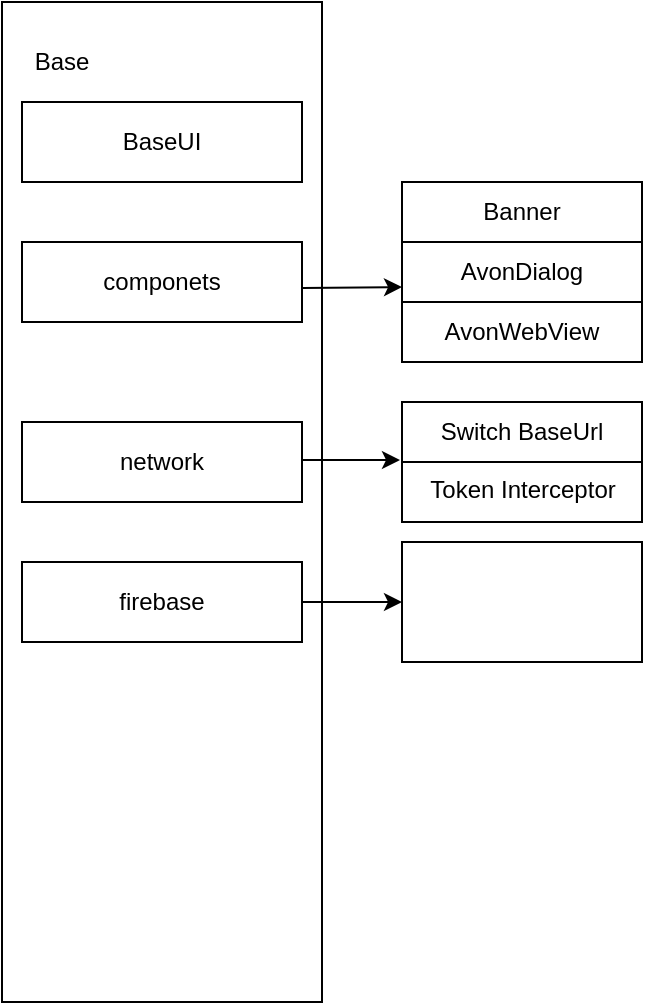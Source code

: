 <mxfile version="14.0.3" type="github">
  <diagram id="4HwvLczh9sj1ICOomC-G" name="Page-1">
    <mxGraphModel dx="1029" dy="1717" grid="1" gridSize="10" guides="1" tooltips="1" connect="1" arrows="1" fold="1" page="1" pageScale="1" pageWidth="827" pageHeight="1169" math="0" shadow="0">
      <root>
        <mxCell id="0" />
        <mxCell id="1" parent="0" />
        <mxCell id="UJhaEMTks4X15ywETsPg-1" value="" style="rounded=0;whiteSpace=wrap;html=1;" vertex="1" parent="1">
          <mxGeometry x="640" y="-260" width="160" height="500" as="geometry" />
        </mxCell>
        <mxCell id="UJhaEMTks4X15ywETsPg-2" value="BaseUI" style="rounded=0;whiteSpace=wrap;html=1;" vertex="1" parent="1">
          <mxGeometry x="650" y="-210" width="140" height="40" as="geometry" />
        </mxCell>
        <mxCell id="UJhaEMTks4X15ywETsPg-3" value="Base" style="text;html=1;strokeColor=none;fillColor=none;align=center;verticalAlign=middle;whiteSpace=wrap;rounded=0;" vertex="1" parent="1">
          <mxGeometry x="650" y="-240" width="40" height="20" as="geometry" />
        </mxCell>
        <mxCell id="UJhaEMTks4X15ywETsPg-4" value="" style="rounded=0;whiteSpace=wrap;html=1;" vertex="1" parent="1">
          <mxGeometry x="650" y="-140" width="140" height="40" as="geometry" />
        </mxCell>
        <mxCell id="UJhaEMTks4X15ywETsPg-5" value="componets" style="text;html=1;strokeColor=none;fillColor=none;align=center;verticalAlign=middle;whiteSpace=wrap;rounded=0;" vertex="1" parent="1">
          <mxGeometry x="700" y="-130" width="40" height="20" as="geometry" />
        </mxCell>
        <mxCell id="UJhaEMTks4X15ywETsPg-7" value="" style="rounded=0;whiteSpace=wrap;html=1;" vertex="1" parent="1">
          <mxGeometry x="840" y="-160" width="120" height="80" as="geometry" />
        </mxCell>
        <mxCell id="UJhaEMTks4X15ywETsPg-8" value="Banner" style="rounded=0;whiteSpace=wrap;html=1;" vertex="1" parent="1">
          <mxGeometry x="840" y="-170" width="120" height="30" as="geometry" />
        </mxCell>
        <mxCell id="UJhaEMTks4X15ywETsPg-9" value="AvonDialog" style="rounded=0;whiteSpace=wrap;html=1;" vertex="1" parent="1">
          <mxGeometry x="840" y="-140" width="120" height="30" as="geometry" />
        </mxCell>
        <mxCell id="UJhaEMTks4X15ywETsPg-10" value="AvonWebView" style="rounded=0;whiteSpace=wrap;html=1;" vertex="1" parent="1">
          <mxGeometry x="840" y="-110" width="120" height="30" as="geometry" />
        </mxCell>
        <mxCell id="UJhaEMTks4X15ywETsPg-13" value="network" style="rounded=0;whiteSpace=wrap;html=1;" vertex="1" parent="1">
          <mxGeometry x="650" y="-50" width="140" height="40" as="geometry" />
        </mxCell>
        <mxCell id="UJhaEMTks4X15ywETsPg-15" value="" style="rounded=0;whiteSpace=wrap;html=1;" vertex="1" parent="1">
          <mxGeometry x="840" y="-60" width="120" height="60" as="geometry" />
        </mxCell>
        <mxCell id="UJhaEMTks4X15ywETsPg-17" value="&lt;span&gt;Token Interceptor&lt;/span&gt;" style="verticalLabelPosition=bottom;verticalAlign=top;html=1;shape=mxgraph.basic.rect;fillColor2=none;strokeWidth=1;size=20;indent=5;" vertex="1" parent="1">
          <mxGeometry x="840" y="-60" width="120" height="30" as="geometry" />
        </mxCell>
        <mxCell id="UJhaEMTks4X15ywETsPg-18" value="Switch BaseUrl" style="text;html=1;strokeColor=none;fillColor=none;align=center;verticalAlign=middle;whiteSpace=wrap;rounded=0;" vertex="1" parent="1">
          <mxGeometry x="855" y="-55" width="90" height="20" as="geometry" />
        </mxCell>
        <mxCell id="UJhaEMTks4X15ywETsPg-20" value="firebase" style="rounded=0;whiteSpace=wrap;html=1;" vertex="1" parent="1">
          <mxGeometry x="650" y="20" width="140" height="40" as="geometry" />
        </mxCell>
        <mxCell id="UJhaEMTks4X15ywETsPg-21" value="" style="endArrow=classic;html=1;" edge="1" parent="1">
          <mxGeometry width="50" height="50" relative="1" as="geometry">
            <mxPoint x="790" y="40" as="sourcePoint" />
            <mxPoint x="840" y="40" as="targetPoint" />
          </mxGeometry>
        </mxCell>
        <mxCell id="UJhaEMTks4X15ywETsPg-23" value="" style="rounded=0;whiteSpace=wrap;html=1;" vertex="1" parent="1">
          <mxGeometry x="840" y="10" width="120" height="60" as="geometry" />
        </mxCell>
        <mxCell id="UJhaEMTks4X15ywETsPg-24" value="" style="endArrow=classic;html=1;" edge="1" parent="1">
          <mxGeometry width="50" height="50" relative="1" as="geometry">
            <mxPoint x="790" y="-31" as="sourcePoint" />
            <mxPoint x="839" y="-31" as="targetPoint" />
          </mxGeometry>
        </mxCell>
        <mxCell id="UJhaEMTks4X15ywETsPg-30" value="" style="endArrow=classic;html=1;entryX=0;entryY=0.75;entryDx=0;entryDy=0;" edge="1" parent="1" target="UJhaEMTks4X15ywETsPg-9">
          <mxGeometry width="50" height="50" relative="1" as="geometry">
            <mxPoint x="790" y="-117" as="sourcePoint" />
            <mxPoint x="840" y="-170" as="targetPoint" />
          </mxGeometry>
        </mxCell>
      </root>
    </mxGraphModel>
  </diagram>
</mxfile>
